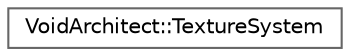 digraph "Graphical Class Hierarchy"
{
 // LATEX_PDF_SIZE
  bgcolor="transparent";
  edge [fontname=Helvetica,fontsize=10,labelfontname=Helvetica,labelfontsize=10];
  node [fontname=Helvetica,fontsize=10,shape=box,height=0.2,width=0.4];
  rankdir="LR";
  Node0 [id="Node000000",label="VoidArchitect::TextureSystem",height=0.2,width=0.4,color="grey40", fillcolor="white", style="filled",URL="$class_void_architect_1_1_texture_system.html",tooltip=" "];
}
